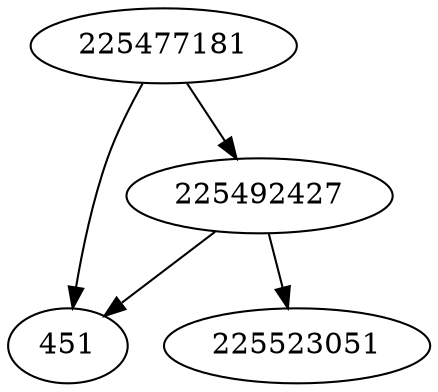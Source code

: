 strict digraph  {
225477181;
451;
225523051;
225492427;
225477181 -> 451;
225477181 -> 225492427;
225492427 -> 451;
225492427 -> 225523051;
}

